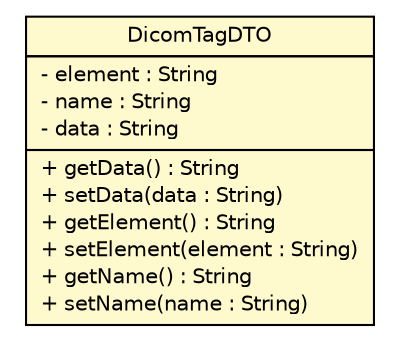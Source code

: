 #!/usr/local/bin/dot
#
# Class diagram 
# Generated by UmlGraph version 4.8 (http://www.spinellis.gr/sw/umlgraph)
#

digraph G {
	edge [fontname="Helvetica",fontsize=10,labelfontname="Helvetica",labelfontsize=10];
	node [fontname="Helvetica",fontsize=10,shape=plaintext];
	// gov.nih.nci.ncia.dto.DicomTagDTO
	c24600 [label=<<table border="0" cellborder="1" cellspacing="0" cellpadding="2" port="p" bgcolor="lemonChiffon" href="./DicomTagDTO.html">
		<tr><td><table border="0" cellspacing="0" cellpadding="1">
			<tr><td> DicomTagDTO </td></tr>
		</table></td></tr>
		<tr><td><table border="0" cellspacing="0" cellpadding="1">
			<tr><td align="left"> - element : String </td></tr>
			<tr><td align="left"> - name : String </td></tr>
			<tr><td align="left"> - data : String </td></tr>
		</table></td></tr>
		<tr><td><table border="0" cellspacing="0" cellpadding="1">
			<tr><td align="left"> + getData() : String </td></tr>
			<tr><td align="left"> + setData(data : String) </td></tr>
			<tr><td align="left"> + getElement() : String </td></tr>
			<tr><td align="left"> + setElement(element : String) </td></tr>
			<tr><td align="left"> + getName() : String </td></tr>
			<tr><td align="left"> + setName(name : String) </td></tr>
		</table></td></tr>
		</table>>, fontname="Helvetica", fontcolor="black", fontsize=10.0];
}

